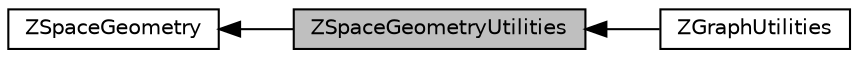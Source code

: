 digraph "ZSpaceGeometryUtilities"
{
  edge [fontname="Helvetica",fontsize="10",labelfontname="Helvetica",labelfontsize="10"];
  node [fontname="Helvetica",fontsize="10",shape=record];
  rankdir=LR;
  Node1 [label="ZSpaceGeometry",height=0.2,width=0.4,color="black", fillcolor="white", style="filled",URL="$group__z_space_geometry.html",tooltip="The geometry classes, modifier and utility methods of the library. "];
  Node0 [label="ZSpaceGeometryUtilities",height=0.2,width=0.4,color="black", fillcolor="grey75", style="filled", fontcolor="black"];
  Node2 [label="ZGraphUtilities",height=0.2,width=0.4,color="black", fillcolor="white", style="filled",URL="$group__z_graph_utilities.html",tooltip="Collection of utility methods for graphs. "];
  Node1->Node0 [shape=plaintext, dir="back", style="solid"];
  Node0->Node2 [shape=plaintext, dir="back", style="solid"];
}
